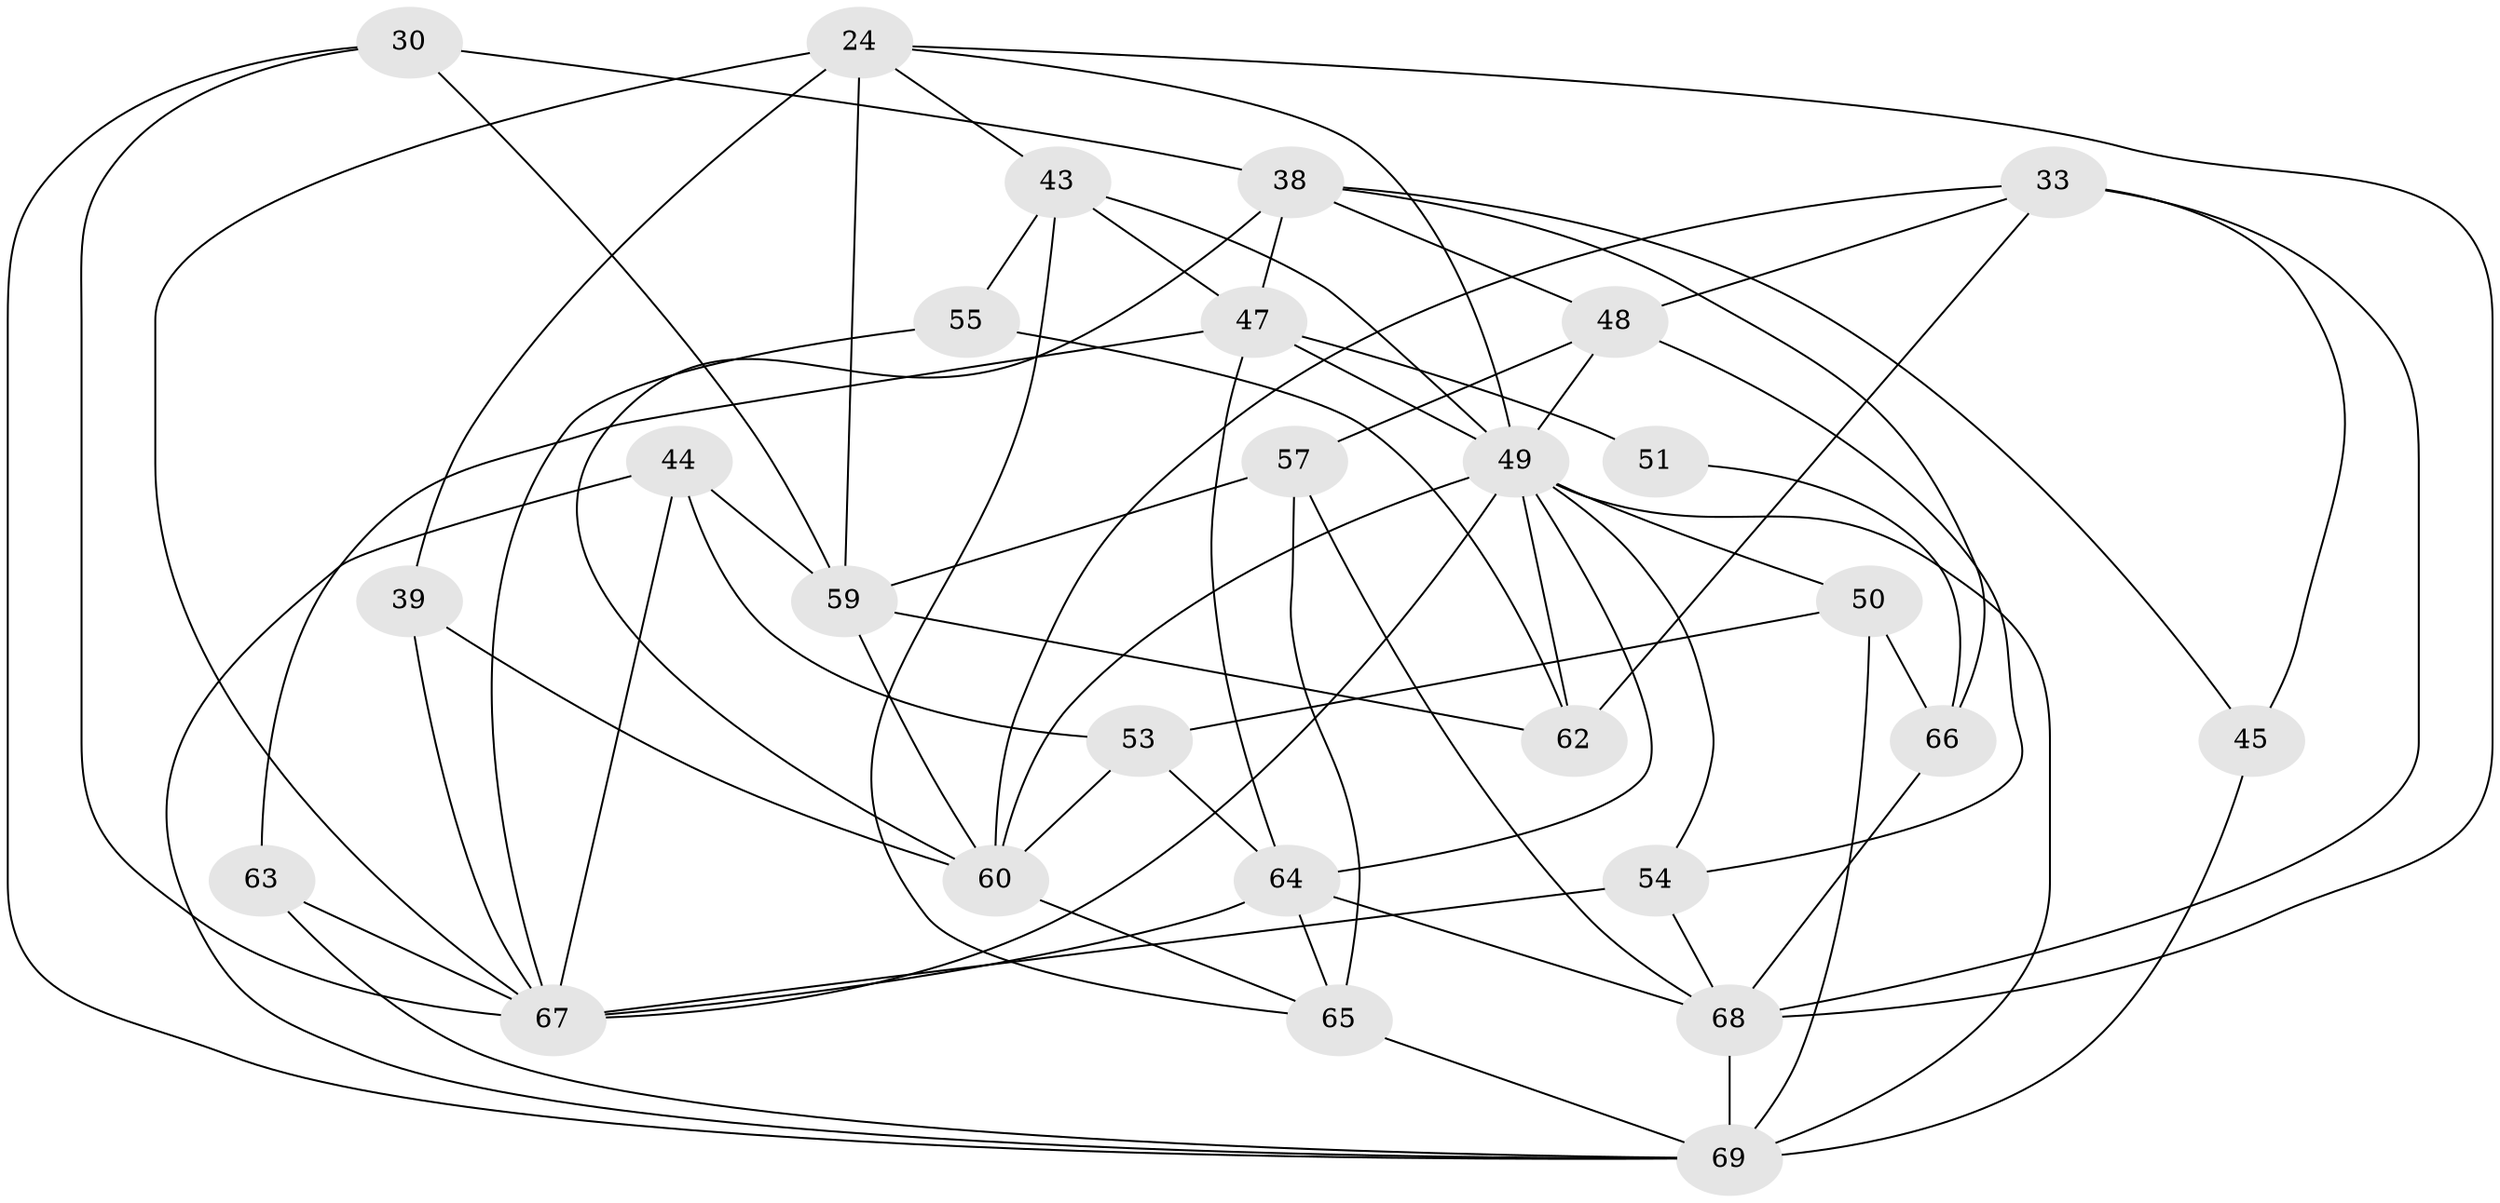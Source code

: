 // original degree distribution, {4: 1.0}
// Generated by graph-tools (version 1.1) at 2025/02/03/04/25 22:02:34]
// undirected, 27 vertices, 69 edges
graph export_dot {
graph [start="1"]
  node [color=gray90,style=filled];
  24 [super="+6"];
  30 [super="+23"];
  33 [super="+27"];
  38 [super="+28"];
  39;
  43 [super="+41"];
  44;
  45 [super="+17"];
  47 [super="+19"];
  48 [super="+37"];
  49 [super="+31+40+32"];
  50 [super="+4"];
  51;
  53 [super="+36"];
  54;
  55;
  57 [super="+18"];
  59 [super="+58"];
  60 [super="+10+20"];
  62;
  63 [super="+52"];
  64 [super="+2+12"];
  65 [super="+14+35"];
  66 [super="+1"];
  67 [super="+29+56"];
  68 [super="+46+61"];
  69 [super="+42+26"];
  24 -- 68;
  24 -- 59 [weight=2];
  24 -- 39 [weight=2];
  24 -- 43;
  24 -- 67;
  24 -- 49;
  30 -- 59 [weight=2];
  30 -- 38;
  30 -- 67;
  30 -- 69 [weight=2];
  33 -- 48;
  33 -- 45 [weight=2];
  33 -- 62;
  33 -- 60;
  33 -- 68;
  38 -- 66;
  38 -- 60;
  38 -- 47;
  38 -- 48;
  38 -- 45;
  39 -- 60;
  39 -- 67;
  43 -- 55 [weight=2];
  43 -- 65;
  43 -- 47;
  43 -- 49;
  44 -- 59;
  44 -- 53;
  44 -- 67;
  44 -- 69;
  45 -- 69 [weight=3];
  47 -- 51 [weight=2];
  47 -- 64;
  47 -- 63 [weight=2];
  47 -- 49;
  48 -- 57 [weight=2];
  48 -- 54;
  48 -- 49;
  49 -- 60;
  49 -- 64;
  49 -- 54;
  49 -- 69 [weight=3];
  49 -- 50;
  49 -- 67 [weight=2];
  49 -- 62;
  50 -- 53 [weight=2];
  50 -- 66;
  50 -- 69 [weight=2];
  51 -- 66 [weight=2];
  53 -- 64;
  53 -- 60 [weight=2];
  54 -- 68;
  54 -- 67;
  55 -- 62;
  55 -- 67;
  57 -- 65 [weight=2];
  57 -- 59;
  57 -- 68;
  59 -- 60;
  59 -- 62;
  60 -- 65;
  63 -- 67 [weight=2];
  63 -- 69 [weight=2];
  64 -- 67 [weight=2];
  64 -- 65 [weight=2];
  64 -- 68;
  65 -- 69 [weight=2];
  66 -- 68 [weight=2];
  68 -- 69 [weight=3];
}
